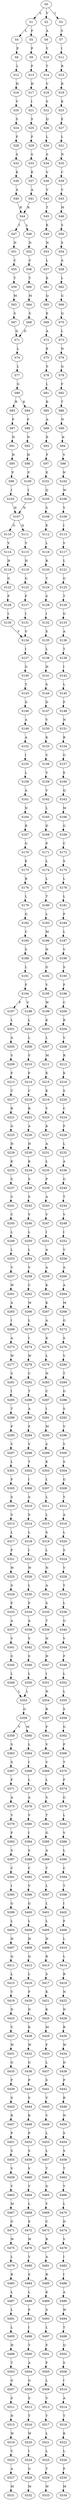 strict digraph  {
	S0 -> S1 [ label = L ];
	S0 -> S2 [ label = V ];
	S0 -> S3 [ label = I ];
	S1 -> S4 [ label = L ];
	S1 -> S5 [ label = F ];
	S2 -> S6 [ label = A ];
	S3 -> S7 [ label = S ];
	S4 -> S8 [ label = P ];
	S5 -> S9 [ label = P ];
	S6 -> S10 [ label = Y ];
	S7 -> S11 [ label = I ];
	S8 -> S12 [ label = L ];
	S9 -> S13 [ label = F ];
	S10 -> S14 [ label = T ];
	S11 -> S15 [ label = R ];
	S12 -> S16 [ label = H ];
	S13 -> S17 [ label = H ];
	S14 -> S18 [ label = V ];
	S15 -> S19 [ label = R ];
	S16 -> S20 [ label = V ];
	S17 -> S21 [ label = I ];
	S18 -> S22 [ label = S ];
	S19 -> S23 [ label = K ];
	S20 -> S24 [ label = S ];
	S21 -> S25 [ label = S ];
	S22 -> S26 [ label = Q ];
	S23 -> S27 [ label = E ];
	S24 -> S28 [ label = F ];
	S25 -> S29 [ label = F ];
	S26 -> S30 [ label = L ];
	S27 -> S31 [ label = L ];
	S28 -> S32 [ label = S ];
	S29 -> S33 [ label = S ];
	S30 -> S34 [ label = S ];
	S31 -> S35 [ label = N ];
	S32 -> S36 [ label = K ];
	S33 -> S37 [ label = K ];
	S34 -> S38 [ label = V ];
	S35 -> S39 [ label = C ];
	S36 -> S40 [ label = A ];
	S37 -> S41 [ label = A ];
	S38 -> S42 [ label = V ];
	S39 -> S43 [ label = V ];
	S40 -> S44 [ label = R ];
	S41 -> S44 [ label = R ];
	S42 -> S45 [ label = T ];
	S43 -> S46 [ label = M ];
	S44 -> S47 [ label = I ];
	S44 -> S48 [ label = L ];
	S45 -> S49 [ label = K ];
	S46 -> S50 [ label = S ];
	S47 -> S51 [ label = N ];
	S48 -> S52 [ label = N ];
	S49 -> S53 [ label = N ];
	S50 -> S54 [ label = S ];
	S51 -> S55 [ label = C ];
	S52 -> S56 [ label = C ];
	S53 -> S57 [ label = L ];
	S54 -> S58 [ label = A ];
	S55 -> S59 [ label = T ];
	S56 -> S60 [ label = T ];
	S57 -> S61 [ label = E ];
	S58 -> S62 [ label = L ];
	S59 -> S63 [ label = M ];
	S60 -> S64 [ label = M ];
	S61 -> S65 [ label = Q ];
	S62 -> S66 [ label = G ];
	S63 -> S67 [ label = S ];
	S64 -> S68 [ label = S ];
	S65 -> S69 [ label = E ];
	S66 -> S70 [ label = Q ];
	S67 -> S71 [ label = D ];
	S68 -> S71 [ label = D ];
	S69 -> S72 [ label = A ];
	S70 -> S73 [ label = L ];
	S71 -> S74 [ label = L ];
	S72 -> S75 [ label = E ];
	S73 -> S76 [ label = N ];
	S74 -> S77 [ label = L ];
	S75 -> S78 [ label = S ];
	S76 -> S79 [ label = Q ];
	S77 -> S80 [ label = G ];
	S78 -> S81 [ label = L ];
	S79 -> S82 [ label = F ];
	S80 -> S83 [ label = R ];
	S80 -> S84 [ label = K ];
	S81 -> S85 [ label = K ];
	S82 -> S86 [ label = T ];
	S83 -> S87 [ label = F ];
	S84 -> S88 [ label = F ];
	S85 -> S89 [ label = A ];
	S86 -> S90 [ label = N ];
	S87 -> S91 [ label = N ];
	S88 -> S92 [ label = N ];
	S89 -> S93 [ label = E ];
	S90 -> S94 [ label = K ];
	S91 -> S95 [ label = H ];
	S92 -> S96 [ label = H ];
	S93 -> S97 [ label = F ];
	S94 -> S98 [ label = V ];
	S95 -> S99 [ label = F ];
	S96 -> S100 [ label = F ];
	S97 -> S101 [ label = E ];
	S98 -> S102 [ label = N ];
	S99 -> S103 [ label = I ];
	S100 -> S104 [ label = I ];
	S101 -> S105 [ label = Q ];
	S102 -> S106 [ label = W ];
	S103 -> S107 [ label = N ];
	S104 -> S107 [ label = N ];
	S105 -> S108 [ label = S ];
	S106 -> S109 [ label = Y ];
	S107 -> S110 [ label = G ];
	S107 -> S111 [ label = Q ];
	S108 -> S112 [ label = E ];
	S109 -> S113 [ label = I ];
	S110 -> S114 [ label = V ];
	S111 -> S115 [ label = V ];
	S112 -> S116 [ label = L ];
	S113 -> S117 [ label = V ];
	S114 -> S118 [ label = H ];
	S115 -> S119 [ label = H ];
	S116 -> S120 [ label = R ];
	S117 -> S121 [ label = L ];
	S118 -> S122 [ label = G ];
	S119 -> S123 [ label = G ];
	S120 -> S124 [ label = T ];
	S121 -> S125 [ label = G ];
	S122 -> S126 [ label = F ];
	S123 -> S127 [ label = F ];
	S124 -> S128 [ label = S ];
	S125 -> S129 [ label = T ];
	S126 -> S130 [ label = I ];
	S127 -> S131 [ label = I ];
	S128 -> S132 [ label = I ];
	S129 -> S133 [ label = G ];
	S130 -> S134 [ label = V ];
	S131 -> S134 [ label = V ];
	S132 -> S135 [ label = S ];
	S133 -> S136 [ label = A ];
	S134 -> S137 [ label = I ];
	S135 -> S138 [ label = L ];
	S136 -> S139 [ label = T ];
	S137 -> S140 [ label = G ];
	S138 -> S141 [ label = H ];
	S139 -> S142 [ label = I ];
	S140 -> S143 [ label = T ];
	S141 -> S144 [ label = S ];
	S142 -> S145 [ label = L ];
	S143 -> S146 [ label = G ];
	S144 -> S147 [ label = D ];
	S145 -> S148 [ label = F ];
	S146 -> S149 [ label = A ];
	S147 -> S150 [ label = V ];
	S148 -> S151 [ label = N ];
	S149 -> S152 [ label = A ];
	S150 -> S153 [ label = K ];
	S151 -> S154 [ label = R ];
	S152 -> S155 [ label = I ];
	S153 -> S156 [ label = V ];
	S154 -> S157 [ label = G ];
	S155 -> S158 [ label = L ];
	S156 -> S159 [ label = V ];
	S157 -> S160 [ label = E ];
	S158 -> S161 [ label = A ];
	S159 -> S162 [ label = V ];
	S160 -> S163 [ label = Q ];
	S161 -> S164 [ label = N ];
	S162 -> S165 [ label = L ];
	S163 -> S166 [ label = M ];
	S164 -> S167 [ label = R ];
	S165 -> S168 [ label = D ];
	S166 -> S169 [ label = G ];
	S167 -> S170 [ label = G ];
	S168 -> S171 [ label = P ];
	S169 -> S172 [ label = C ];
	S170 -> S173 [ label = E ];
	S171 -> S174 [ label = L ];
	S172 -> S175 [ label = S ];
	S173 -> S176 [ label = R ];
	S174 -> S177 [ label = L ];
	S175 -> S178 [ label = L ];
	S176 -> S179 [ label = L ];
	S177 -> S180 [ label = T ];
	S178 -> S181 [ label = L ];
	S179 -> S182 [ label = G ];
	S180 -> S183 [ label = L ];
	S181 -> S184 [ label = F ];
	S182 -> S185 [ label = C ];
	S183 -> S186 [ label = M ];
	S184 -> S187 [ label = L ];
	S185 -> S188 [ label = S ];
	S186 -> S189 [ label = N ];
	S187 -> S190 [ label = V ];
	S188 -> S191 [ label = L ];
	S189 -> S192 [ label = G ];
	S190 -> S193 [ label = S ];
	S191 -> S194 [ label = F ];
	S192 -> S195 [ label = V ];
	S193 -> S196 [ label = F ];
	S194 -> S197 [ label = F ];
	S194 -> S198 [ label = V ];
	S195 -> S199 [ label = W ];
	S196 -> S200 [ label = C ];
	S197 -> S201 [ label = L ];
	S198 -> S202 [ label = L ];
	S199 -> S203 [ label = K ];
	S200 -> S204 [ label = R ];
	S201 -> S205 [ label = A ];
	S202 -> S206 [ label = L ];
	S203 -> S207 [ label = L ];
	S204 -> S208 [ label = V ];
	S205 -> S209 [ label = V ];
	S206 -> S210 [ label = V ];
	S207 -> S211 [ label = M ];
	S208 -> S212 [ label = R ];
	S209 -> S213 [ label = F ];
	S210 -> S214 [ label = F ];
	S211 -> S215 [ label = E ];
	S212 -> S216 [ label = K ];
	S213 -> S217 [ label = C ];
	S214 -> S218 [ label = C ];
	S215 -> S219 [ label = K ];
	S216 -> S220 [ label = S ];
	S217 -> S221 [ label = R ];
	S218 -> S222 [ label = R ];
	S219 -> S223 [ label = Y ];
	S220 -> S224 [ label = C ];
	S221 -> S225 [ label = G ];
	S222 -> S226 [ label = A ];
	S223 -> S227 [ label = K ];
	S224 -> S228 [ label = F ];
	S225 -> S229 [ label = H ];
	S226 -> S230 [ label = H ];
	S227 -> S231 [ label = A ];
	S228 -> S232 [ label = L ];
	S229 -> S233 [ label = K ];
	S230 -> S234 [ label = K ];
	S231 -> S235 [ label = L ];
	S232 -> S236 [ label = A ];
	S233 -> S237 [ label = S ];
	S234 -> S238 [ label = S ];
	S235 -> S239 [ label = P ];
	S236 -> S240 [ label = G ];
	S237 -> S241 [ label = C ];
	S238 -> S242 [ label = S ];
	S239 -> S243 [ label = A ];
	S240 -> S244 [ label = T ];
	S241 -> S245 [ label = C ];
	S242 -> S246 [ label = V ];
	S243 -> S247 [ label = V ];
	S244 -> S248 [ label = V ];
	S245 -> S249 [ label = L ];
	S246 -> S250 [ label = L ];
	S247 -> S251 [ label = I ];
	S248 -> S252 [ label = I ];
	S249 -> S253 [ label = L ];
	S250 -> S254 [ label = L ];
	S251 -> S255 [ label = A ];
	S252 -> S256 [ label = V ];
	S253 -> S257 [ label = V ];
	S254 -> S258 [ label = V ];
	S255 -> S259 [ label = A ];
	S256 -> S260 [ label = A ];
	S257 -> S261 [ label = W ];
	S258 -> S262 [ label = C ];
	S259 -> S263 [ label = K ];
	S260 -> S264 [ label = A ];
	S261 -> S265 [ label = A ];
	S262 -> S266 [ label = M ];
	S263 -> S267 [ label = K ];
	S264 -> S268 [ label = M ];
	S265 -> S269 [ label = I ];
	S266 -> S270 [ label = L ];
	S267 -> S271 [ label = A ];
	S268 -> S272 [ label = G ];
	S269 -> S273 [ label = A ];
	S270 -> S274 [ label = I ];
	S271 -> S275 [ label = K ];
	S272 -> S276 [ label = S ];
	S273 -> S277 [ label = W ];
	S274 -> S278 [ label = W ];
	S275 -> S279 [ label = L ];
	S276 -> S280 [ label = V ];
	S277 -> S281 [ label = S ];
	S278 -> S282 [ label = C ];
	S279 -> S283 [ label = N ];
	S280 -> S284 [ label = T ];
	S281 -> S285 [ label = I ];
	S282 -> S286 [ label = T ];
	S283 -> S287 [ label = C ];
	S284 -> S288 [ label = G ];
	S285 -> S289 [ label = T ];
	S286 -> S290 [ label = A ];
	S287 -> S291 [ label = I ];
	S288 -> S292 [ label = S ];
	S289 -> S293 [ label = F ];
	S290 -> S294 [ label = F ];
	S291 -> S295 [ label = M ];
	S292 -> S296 [ label = V ];
	S293 -> S297 [ label = V ];
	S294 -> S298 [ label = V ];
	S295 -> S299 [ label = S ];
	S296 -> S300 [ label = V ];
	S297 -> S301 [ label = L ];
	S298 -> S302 [ label = T ];
	S299 -> S303 [ label = K ];
	S300 -> S304 [ label = S ];
	S301 -> S305 [ label = F ];
	S302 -> S306 [ label = I ];
	S303 -> S307 [ label = L ];
	S304 -> S308 [ label = G ];
	S305 -> S309 [ label = S ];
	S306 -> S310 [ label = S ];
	S307 -> S311 [ label = L ];
	S308 -> S312 [ label = Y ];
	S309 -> S313 [ label = S ];
	S310 -> S314 [ label = S ];
	S311 -> S315 [ label = L ];
	S312 -> S316 [ label = A ];
	S313 -> S317 [ label = L ];
	S314 -> S318 [ label = L ];
	S315 -> S319 [ label = S ];
	S316 -> S320 [ label = L ];
	S317 -> S321 [ label = F ];
	S318 -> S322 [ label = I ];
	S319 -> S323 [ label = L ];
	S320 -> S324 [ label = S ];
	S321 -> S325 [ label = W ];
	S322 -> S326 [ label = W ];
	S323 -> S327 [ label = N ];
	S324 -> S328 [ label = Y ];
	S325 -> S329 [ label = S ];
	S326 -> S330 [ label = L ];
	S327 -> S331 [ label = A ];
	S328 -> S332 [ label = Y ];
	S329 -> S333 [ label = F ];
	S330 -> S334 [ label = F ];
	S331 -> S335 [ label = S ];
	S332 -> S336 [ label = L ];
	S333 -> S337 [ label = A ];
	S334 -> S338 [ label = A ];
	S335 -> S339 [ label = T ];
	S336 -> S340 [ label = G ];
	S337 -> S341 [ label = V ];
	S338 -> S342 [ label = V ];
	S339 -> S343 [ label = N ];
	S340 -> S344 [ label = V ];
	S341 -> S345 [ label = S ];
	S342 -> S346 [ label = S ];
	S343 -> S347 [ label = H ];
	S344 -> S348 [ label = F ];
	S345 -> S349 [ label = L ];
	S346 -> S350 [ label = L ];
	S347 -> S351 [ label = I ];
	S348 -> S352 [ label = L ];
	S349 -> S353 [ label = L ];
	S350 -> S353 [ label = L ];
	S351 -> S354 [ label = N ];
	S352 -> S355 [ label = L ];
	S353 -> S356 [ label = G ];
	S354 -> S357 [ label = R ];
	S355 -> S358 [ label = S ];
	S356 -> S359 [ label = V ];
	S356 -> S360 [ label = M ];
	S357 -> S361 [ label = F ];
	S358 -> S362 [ label = G ];
	S359 -> S363 [ label = S ];
	S360 -> S364 [ label = L ];
	S361 -> S365 [ label = V ];
	S362 -> S366 [ label = F ];
	S363 -> S367 [ label = S ];
	S364 -> S368 [ label = I ];
	S365 -> S369 [ label = V ];
	S366 -> S370 [ label = T ];
	S367 -> S371 [ label = F ];
	S368 -> S372 [ label = L ];
	S369 -> S373 [ label = L ];
	S370 -> S374 [ label = F ];
	S371 -> S375 [ label = A ];
	S372 -> S376 [ label = A ];
	S373 -> S377 [ label = S ];
	S374 -> S378 [ label = G ];
	S375 -> S379 [ label = V ];
	S376 -> S380 [ label = V ];
	S377 -> S381 [ label = T ];
	S378 -> S382 [ label = L ];
	S379 -> S383 [ label = F ];
	S380 -> S384 [ label = I ];
	S381 -> S385 [ label = G ];
	S382 -> S386 [ label = V ];
	S383 -> S387 [ label = S ];
	S384 -> S388 [ label = S ];
	S385 -> S389 [ label = A ];
	S386 -> S390 [ label = L ];
	S387 -> S391 [ label = C ];
	S388 -> S392 [ label = C ];
	S389 -> S393 [ label = T ];
	S390 -> S394 [ label = C ];
	S391 -> S395 [ label = I ];
	S392 -> S396 [ label = V ];
	S393 -> S397 [ label = L ];
	S394 -> S398 [ label = T ];
	S395 -> S399 [ label = G ];
	S396 -> S400 [ label = G ];
	S397 -> S401 [ label = L ];
	S398 -> S402 [ label = I ];
	S399 -> S403 [ label = L ];
	S400 -> S404 [ label = L ];
	S401 -> S405 [ label = L ];
	S402 -> S406 [ label = F ];
	S403 -> S407 [ label = H ];
	S404 -> S408 [ label = H ];
	S405 -> S409 [ label = N ];
	S406 -> S410 [ label = L ];
	S407 -> S411 [ label = Q ];
	S408 -> S412 [ label = Q ];
	S409 -> S413 [ label = R ];
	S410 -> S414 [ label = L ];
	S411 -> S415 [ label = L ];
	S412 -> S416 [ label = L ];
	S413 -> S417 [ label = S ];
	S414 -> S418 [ label = R ];
	S415 -> S419 [ label = V ];
	S416 -> S420 [ label = F ];
	S417 -> S421 [ label = K ];
	S418 -> S422 [ label = N ];
	S419 -> S423 [ label = D ];
	S420 -> S424 [ label = D ];
	S421 -> S425 [ label = K ];
	S422 -> S426 [ label = N ];
	S423 -> S427 [ label = V ];
	S424 -> S428 [ label = K ];
	S425 -> S429 [ label = M ];
	S426 -> S430 [ label = R ];
	S427 -> S431 [ label = W ];
	S428 -> S432 [ label = W ];
	S429 -> S433 [ label = F ];
	S430 -> S434 [ label = W ];
	S431 -> S435 [ label = G ];
	S432 -> S436 [ label = G ];
	S433 -> S437 [ label = L ];
	S434 -> S438 [ label = D ];
	S435 -> S439 [ label = P ];
	S436 -> S440 [ label = P ];
	S437 -> S441 [ label = S ];
	S438 -> S442 [ label = P ];
	S439 -> S443 [ label = S ];
	S440 -> S444 [ label = S ];
	S441 -> S445 [ label = V ];
	S442 -> S446 [ label = R ];
	S443 -> S447 [ label = R ];
	S444 -> S448 [ label = K ];
	S445 -> S449 [ label = V ];
	S446 -> S450 [ label = N ];
	S447 -> S451 [ label = P ];
	S448 -> S452 [ label = P ];
	S449 -> S453 [ label = L ];
	S450 -> S454 [ label = S ];
	S451 -> S455 [ label = S ];
	S452 -> S456 [ label = S ];
	S453 -> S457 [ label = L ];
	S454 -> S458 [ label = S ];
	S455 -> S459 [ label = V ];
	S456 -> S460 [ label = V ];
	S457 -> S461 [ label = T ];
	S458 -> S462 [ label = T ];
	S459 -> S463 [ label = Y ];
	S460 -> S464 [ label = Y ];
	S461 -> S465 [ label = G ];
	S462 -> S466 [ label = Y ];
	S463 -> S467 [ label = M ];
	S464 -> S468 [ label = L ];
	S465 -> S469 [ label = Y ];
	S466 -> S470 [ label = L ];
	S467 -> S471 [ label = G ];
	S468 -> S472 [ label = E ];
	S469 -> S473 [ label = C ];
	S470 -> S474 [ label = D ];
	S471 -> S475 [ label = W ];
	S472 -> S476 [ label = W ];
	S473 -> S477 [ label = R ];
	S474 -> S478 [ label = V ];
	S475 -> S479 [ label = L ];
	S476 -> S480 [ label = V ];
	S477 -> S481 [ label = A ];
	S478 -> S482 [ label = I ];
	S479 -> S483 [ label = R ];
	S480 -> S484 [ label = S ];
	S481 -> S485 [ label = R ];
	S482 -> S486 [ label = I ];
	S483 -> S487 [ label = L ];
	S484 -> S488 [ label = L ];
	S485 -> S489 [ label = K ];
	S486 -> S490 [ label = A ];
	S487 -> S491 [ label = L ];
	S488 -> S492 [ label = F ];
	S489 -> S493 [ label = S ];
	S490 -> S494 [ label = W ];
	S491 -> S495 [ label = L ];
	S492 -> S496 [ label = I ];
	S493 -> S497 [ label = L ];
	S494 -> S498 [ label = T ];
	S495 -> S499 [ label = H ];
	S496 -> S500 [ label = T ];
	S497 -> S501 [ label = F ];
	S498 -> S502 [ label = Q ];
	S499 -> S503 [ label = T ];
	S500 -> S504 [ label = A ];
	S501 -> S505 [ label = F ];
	S502 -> S506 [ label = S ];
	S503 -> S507 [ label = G ];
	S504 -> S508 [ label = G ];
	S505 -> S509 [ label = L ];
	S506 -> S510 [ label = I ];
	S507 -> S511 [ label = S ];
	S508 -> S512 [ label = S ];
	S509 -> S513 [ label = V ];
	S510 -> S514 [ label = A ];
	S511 -> S515 [ label = N ];
	S512 -> S516 [ label = T ];
	S513 -> S517 [ label = T ];
	S514 -> S518 [ label = T ];
	S515 -> S519 [ label = W ];
	S516 -> S520 [ label = W ];
	S517 -> S521 [ label = L ];
	S518 -> S522 [ label = K ];
	S519 -> S523 [ label = V ];
	S520 -> S524 [ label = I ];
	S521 -> S525 [ label = L ];
	S522 -> S526 [ label = L ];
	S523 -> S527 [ label = A ];
	S524 -> S528 [ label = G ];
	S525 -> S529 [ label = T ];
	S526 -> S530 [ label = P ];
	S527 -> S531 [ label = M ];
	S528 -> S532 [ label = M ];
	S529 -> S533 [ label = W ];
	S530 -> S534 [ label = M ];
}
